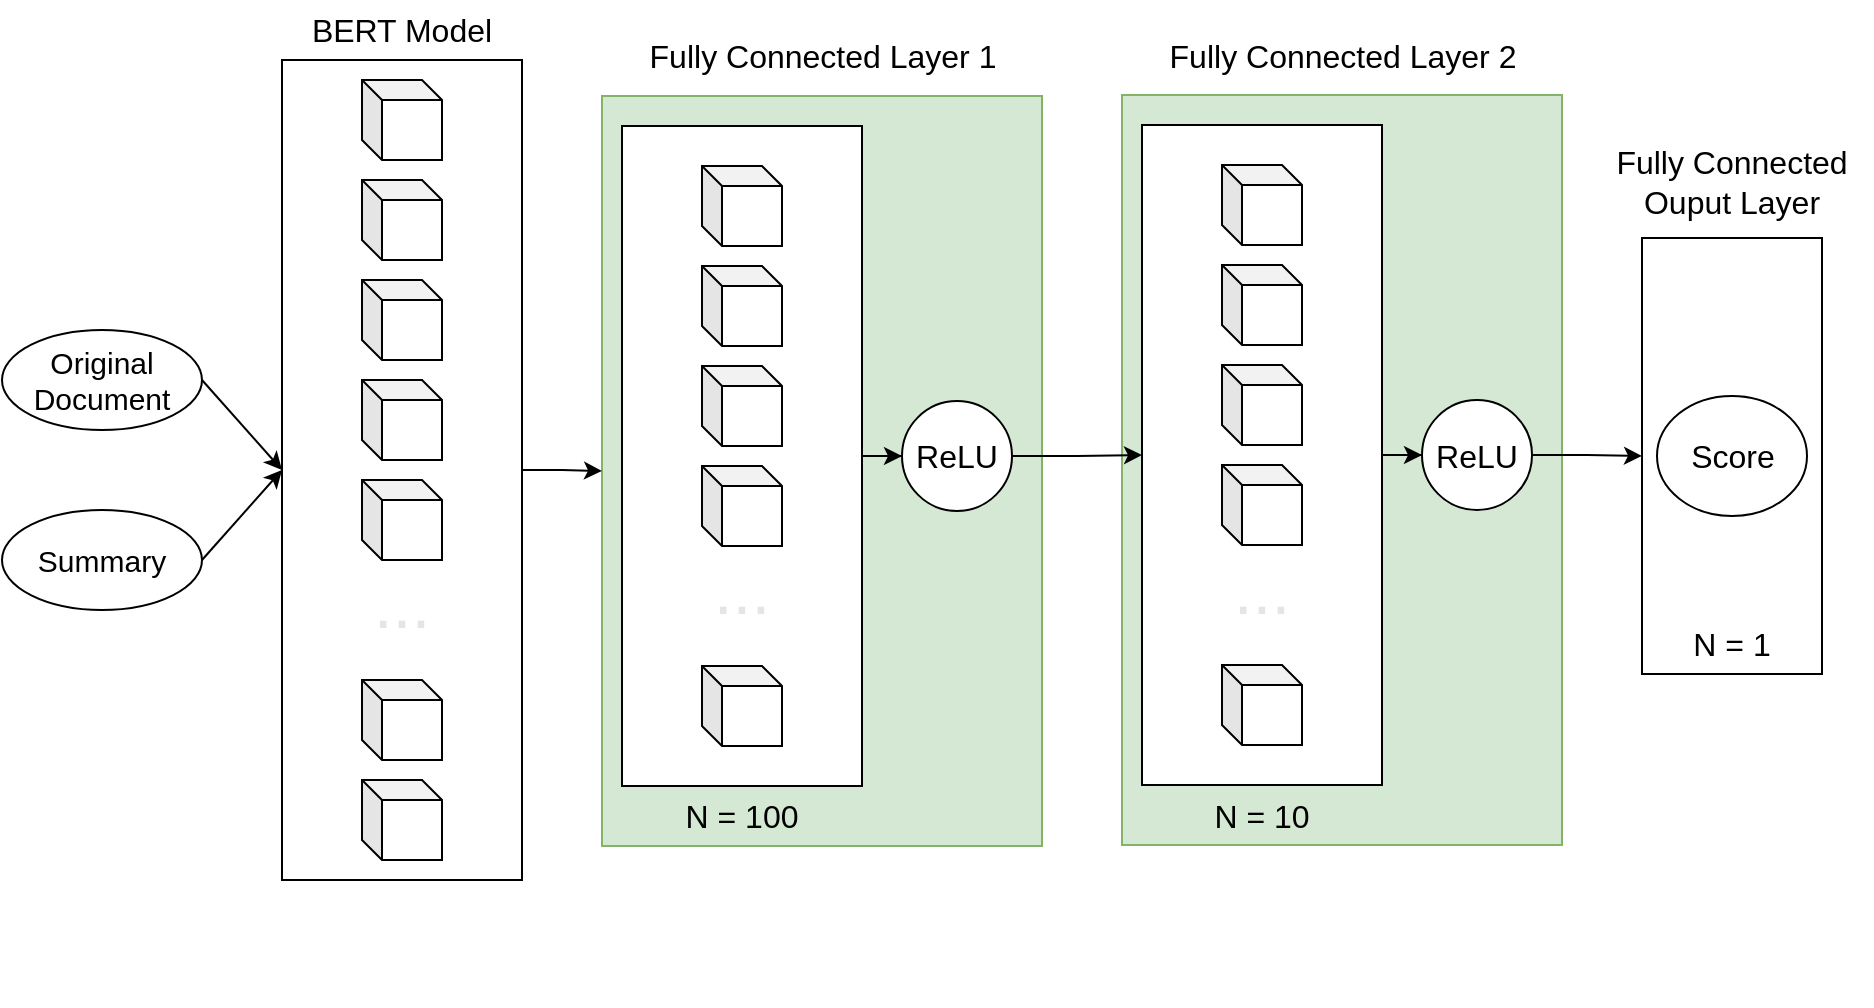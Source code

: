<mxfile version="21.6.1" type="device">
  <diagram name="Page-1" id="_Q9GZ9CPquQKC6xEhxsN">
    <mxGraphModel dx="1434" dy="854" grid="1" gridSize="10" guides="1" tooltips="1" connect="1" arrows="1" fold="1" page="1" pageScale="1" pageWidth="827" pageHeight="1169" math="0" shadow="0">
      <root>
        <mxCell id="0" />
        <mxCell id="1" parent="0" />
        <mxCell id="0T5pM6Y5D5rY4e13pUBA-4" style="rounded=0;orthogonalLoop=1;jettySize=auto;html=1;entryX=0;entryY=0.5;entryDx=0;entryDy=0;endArrow=classic;endFill=1;exitX=1;exitY=0.5;exitDx=0;exitDy=0;" parent="1" source="0T5pM6Y5D5rY4e13pUBA-1" target="0T5pM6Y5D5rY4e13pUBA-6" edge="1">
          <mxGeometry relative="1" as="geometry">
            <mxPoint x="290.002" y="358.208" as="sourcePoint" />
            <mxPoint x="336.04" y="380" as="targetPoint" />
          </mxGeometry>
        </mxCell>
        <mxCell id="0T5pM6Y5D5rY4e13pUBA-1" value="&lt;font style=&quot;font-size: 15px;&quot;&gt;Summary&lt;/font&gt;" style="ellipse;whiteSpace=wrap;html=1;" parent="1" vertex="1">
          <mxGeometry x="180" y="400" width="100" height="50" as="geometry" />
        </mxCell>
        <mxCell id="0T5pM6Y5D5rY4e13pUBA-21" value="" style="group" parent="1" vertex="1" connectable="0">
          <mxGeometry x="310" y="145" width="140" height="440" as="geometry" />
        </mxCell>
        <mxCell id="0T5pM6Y5D5rY4e13pUBA-6" value="" style="rounded=0;whiteSpace=wrap;html=1;" parent="0T5pM6Y5D5rY4e13pUBA-21" vertex="1">
          <mxGeometry x="10" y="30" width="120" height="410" as="geometry" />
        </mxCell>
        <mxCell id="0T5pM6Y5D5rY4e13pUBA-10" value="" style="shape=cube;whiteSpace=wrap;html=1;boundedLbl=1;backgroundOutline=1;darkOpacity=0.05;darkOpacity2=0.1;size=10;" parent="0T5pM6Y5D5rY4e13pUBA-21" vertex="1">
          <mxGeometry x="50" y="40" width="40" height="40" as="geometry" />
        </mxCell>
        <mxCell id="0T5pM6Y5D5rY4e13pUBA-11" value="" style="shape=cube;whiteSpace=wrap;html=1;boundedLbl=1;backgroundOutline=1;darkOpacity=0.05;darkOpacity2=0.1;size=10;" parent="0T5pM6Y5D5rY4e13pUBA-21" vertex="1">
          <mxGeometry x="50" y="90" width="40" height="40" as="geometry" />
        </mxCell>
        <mxCell id="0T5pM6Y5D5rY4e13pUBA-12" value="" style="shape=cube;whiteSpace=wrap;html=1;boundedLbl=1;backgroundOutline=1;darkOpacity=0.05;darkOpacity2=0.1;size=10;" parent="0T5pM6Y5D5rY4e13pUBA-21" vertex="1">
          <mxGeometry x="50" y="140" width="40" height="40" as="geometry" />
        </mxCell>
        <mxCell id="0T5pM6Y5D5rY4e13pUBA-13" value="" style="shape=cube;whiteSpace=wrap;html=1;boundedLbl=1;backgroundOutline=1;darkOpacity=0.05;darkOpacity2=0.1;size=10;" parent="0T5pM6Y5D5rY4e13pUBA-21" vertex="1">
          <mxGeometry x="50" y="190" width="40" height="40" as="geometry" />
        </mxCell>
        <mxCell id="0T5pM6Y5D5rY4e13pUBA-14" value="" style="shape=cube;whiteSpace=wrap;html=1;boundedLbl=1;backgroundOutline=1;darkOpacity=0.05;darkOpacity2=0.1;size=10;" parent="0T5pM6Y5D5rY4e13pUBA-21" vertex="1">
          <mxGeometry x="50" y="240" width="40" height="40" as="geometry" />
        </mxCell>
        <mxCell id="0T5pM6Y5D5rY4e13pUBA-16" value="" style="shape=cube;whiteSpace=wrap;html=1;boundedLbl=1;backgroundOutline=1;darkOpacity=0.05;darkOpacity2=0.1;size=10;" parent="0T5pM6Y5D5rY4e13pUBA-21" vertex="1">
          <mxGeometry x="50" y="340" width="40" height="40" as="geometry" />
        </mxCell>
        <mxCell id="0T5pM6Y5D5rY4e13pUBA-17" value="" style="shape=cube;whiteSpace=wrap;html=1;boundedLbl=1;backgroundOutline=1;darkOpacity=0.05;darkOpacity2=0.1;size=10;" parent="0T5pM6Y5D5rY4e13pUBA-21" vertex="1">
          <mxGeometry x="50" y="390" width="40" height="40" as="geometry" />
        </mxCell>
        <mxCell id="0T5pM6Y5D5rY4e13pUBA-18" value="&lt;font style=&quot;font-size: 16px;&quot;&gt;BERT Model&lt;/font&gt;" style="text;html=1;strokeColor=none;fillColor=none;align=center;verticalAlign=middle;whiteSpace=wrap;rounded=0;fontSize=14;" parent="0T5pM6Y5D5rY4e13pUBA-21" vertex="1">
          <mxGeometry width="140" height="30" as="geometry" />
        </mxCell>
        <mxCell id="0T5pM6Y5D5rY4e13pUBA-23" value="..." style="text;html=1;strokeColor=none;fillColor=none;align=center;verticalAlign=bottom;whiteSpace=wrap;rounded=0;fontSize=34;fontColor=#e5e5e5;labelPosition=center;verticalLabelPosition=middle;" parent="0T5pM6Y5D5rY4e13pUBA-21" vertex="1">
          <mxGeometry x="40" y="295" width="60" height="30" as="geometry" />
        </mxCell>
        <mxCell id="0T5pM6Y5D5rY4e13pUBA-50" value="" style="group" parent="1" vertex="1" connectable="0">
          <mxGeometry x="500" y="158" width="262" height="490" as="geometry" />
        </mxCell>
        <mxCell id="0T5pM6Y5D5rY4e13pUBA-49" value="" style="rounded=0;whiteSpace=wrap;html=1;fillColor=#d5e8d4;strokeColor=#82b366;" parent="0T5pM6Y5D5rY4e13pUBA-50" vertex="1">
          <mxGeometry x="-20" y="35" width="220" height="375" as="geometry" />
        </mxCell>
        <mxCell id="0T5pM6Y5D5rY4e13pUBA-36" value="" style="rounded=0;whiteSpace=wrap;html=1;" parent="0T5pM6Y5D5rY4e13pUBA-50" vertex="1">
          <mxGeometry x="-10" y="50" width="120" height="330" as="geometry" />
        </mxCell>
        <mxCell id="0T5pM6Y5D5rY4e13pUBA-37" value="&lt;font style=&quot;font-size: 16px;&quot;&gt;Fully Connected Layer 1&lt;/font&gt;" style="text;html=1;strokeColor=none;fillColor=none;align=center;verticalAlign=middle;whiteSpace=wrap;rounded=0;fontSize=14;" parent="0T5pM6Y5D5rY4e13pUBA-50" vertex="1">
          <mxGeometry x="0.5" width="179" height="30" as="geometry" />
        </mxCell>
        <mxCell id="0T5pM6Y5D5rY4e13pUBA-38" value="" style="shape=cube;whiteSpace=wrap;html=1;boundedLbl=1;backgroundOutline=1;darkOpacity=0.05;darkOpacity2=0.1;size=10;" parent="0T5pM6Y5D5rY4e13pUBA-50" vertex="1">
          <mxGeometry x="30" y="70" width="40" height="40" as="geometry" />
        </mxCell>
        <mxCell id="0T5pM6Y5D5rY4e13pUBA-39" value="" style="shape=cube;whiteSpace=wrap;html=1;boundedLbl=1;backgroundOutline=1;darkOpacity=0.05;darkOpacity2=0.1;size=10;" parent="0T5pM6Y5D5rY4e13pUBA-50" vertex="1">
          <mxGeometry x="30" y="120" width="40" height="40" as="geometry" />
        </mxCell>
        <mxCell id="0T5pM6Y5D5rY4e13pUBA-40" value="" style="shape=cube;whiteSpace=wrap;html=1;boundedLbl=1;backgroundOutline=1;darkOpacity=0.05;darkOpacity2=0.1;size=10;" parent="0T5pM6Y5D5rY4e13pUBA-50" vertex="1">
          <mxGeometry x="30" y="170" width="40" height="40" as="geometry" />
        </mxCell>
        <mxCell id="0T5pM6Y5D5rY4e13pUBA-41" value="" style="shape=cube;whiteSpace=wrap;html=1;boundedLbl=1;backgroundOutline=1;darkOpacity=0.05;darkOpacity2=0.1;size=10;" parent="0T5pM6Y5D5rY4e13pUBA-50" vertex="1">
          <mxGeometry x="30" y="220" width="40" height="40" as="geometry" />
        </mxCell>
        <mxCell id="0T5pM6Y5D5rY4e13pUBA-42" value="" style="shape=cube;whiteSpace=wrap;html=1;boundedLbl=1;backgroundOutline=1;darkOpacity=0.05;darkOpacity2=0.1;size=10;" parent="0T5pM6Y5D5rY4e13pUBA-50" vertex="1">
          <mxGeometry x="30" y="320" width="40" height="40" as="geometry" />
        </mxCell>
        <mxCell id="0T5pM6Y5D5rY4e13pUBA-43" value="..." style="text;html=1;strokeColor=none;fillColor=none;align=center;verticalAlign=bottom;whiteSpace=wrap;rounded=0;fontSize=34;fontColor=#e5e5e5;labelPosition=center;verticalLabelPosition=middle;" parent="0T5pM6Y5D5rY4e13pUBA-50" vertex="1">
          <mxGeometry x="20" y="275" width="60" height="30" as="geometry" />
        </mxCell>
        <mxCell id="0T5pM6Y5D5rY4e13pUBA-44" value="&lt;font style=&quot;font-size: 16px;&quot;&gt;N = 100&lt;/font&gt;" style="text;html=1;strokeColor=none;fillColor=none;align=center;verticalAlign=middle;whiteSpace=wrap;rounded=0;" parent="0T5pM6Y5D5rY4e13pUBA-50" vertex="1">
          <mxGeometry x="-20" y="380" width="140" height="30" as="geometry" />
        </mxCell>
        <mxCell id="0T5pM6Y5D5rY4e13pUBA-46" value="&lt;font style=&quot;font-size: 16px;&quot;&gt;ReLU&lt;/font&gt;" style="ellipse;whiteSpace=wrap;html=1;aspect=fixed;" parent="0T5pM6Y5D5rY4e13pUBA-50" vertex="1">
          <mxGeometry x="130" y="187.5" width="55" height="55" as="geometry" />
        </mxCell>
        <mxCell id="0T5pM6Y5D5rY4e13pUBA-48" style="edgeStyle=orthogonalEdgeStyle;rounded=0;orthogonalLoop=1;jettySize=auto;html=1;" parent="0T5pM6Y5D5rY4e13pUBA-50" source="0T5pM6Y5D5rY4e13pUBA-36" target="0T5pM6Y5D5rY4e13pUBA-46" edge="1">
          <mxGeometry relative="1" as="geometry" />
        </mxCell>
        <mxCell id="0T5pM6Y5D5rY4e13pUBA-67" value="" style="rounded=0;whiteSpace=wrap;html=1;" parent="1" vertex="1">
          <mxGeometry x="1000" y="264" width="90" height="218" as="geometry" />
        </mxCell>
        <mxCell id="0T5pM6Y5D5rY4e13pUBA-68" value="&lt;font style=&quot;font-size: 16px;&quot;&gt;Fully Connected Ouput Layer&lt;/font&gt;" style="text;html=1;strokeColor=none;fillColor=none;align=center;verticalAlign=middle;whiteSpace=wrap;rounded=0;fontSize=14;" parent="1" vertex="1">
          <mxGeometry x="975" y="220.5" width="140" height="30" as="geometry" />
        </mxCell>
        <mxCell id="thc0bCp2HW3JLyS4A55a-2" value="" style="rounded=0;whiteSpace=wrap;html=1;fillColor=#d5e8d4;strokeColor=#82b366;" parent="1" vertex="1">
          <mxGeometry x="740" y="192.5" width="220" height="375" as="geometry" />
        </mxCell>
        <mxCell id="thc0bCp2HW3JLyS4A55a-3" value="" style="rounded=0;whiteSpace=wrap;html=1;" parent="1" vertex="1">
          <mxGeometry x="750" y="207.5" width="120" height="330" as="geometry" />
        </mxCell>
        <mxCell id="thc0bCp2HW3JLyS4A55a-4" value="&lt;font style=&quot;font-size: 16px;&quot;&gt;Fully Connected Layer 2&lt;/font&gt;" style="text;html=1;strokeColor=none;fillColor=none;align=center;verticalAlign=middle;whiteSpace=wrap;rounded=0;fontSize=14;" parent="1" vertex="1">
          <mxGeometry x="760.5" y="158" width="179" height="30" as="geometry" />
        </mxCell>
        <mxCell id="thc0bCp2HW3JLyS4A55a-5" value="" style="shape=cube;whiteSpace=wrap;html=1;boundedLbl=1;backgroundOutline=1;darkOpacity=0.05;darkOpacity2=0.1;size=10;" parent="1" vertex="1">
          <mxGeometry x="790" y="227.5" width="40" height="40" as="geometry" />
        </mxCell>
        <mxCell id="thc0bCp2HW3JLyS4A55a-6" value="" style="shape=cube;whiteSpace=wrap;html=1;boundedLbl=1;backgroundOutline=1;darkOpacity=0.05;darkOpacity2=0.1;size=10;" parent="1" vertex="1">
          <mxGeometry x="790" y="277.5" width="40" height="40" as="geometry" />
        </mxCell>
        <mxCell id="thc0bCp2HW3JLyS4A55a-7" value="" style="shape=cube;whiteSpace=wrap;html=1;boundedLbl=1;backgroundOutline=1;darkOpacity=0.05;darkOpacity2=0.1;size=10;" parent="1" vertex="1">
          <mxGeometry x="790" y="327.5" width="40" height="40" as="geometry" />
        </mxCell>
        <mxCell id="thc0bCp2HW3JLyS4A55a-8" value="" style="shape=cube;whiteSpace=wrap;html=1;boundedLbl=1;backgroundOutline=1;darkOpacity=0.05;darkOpacity2=0.1;size=10;" parent="1" vertex="1">
          <mxGeometry x="790" y="377.5" width="40" height="40" as="geometry" />
        </mxCell>
        <mxCell id="thc0bCp2HW3JLyS4A55a-9" value="" style="shape=cube;whiteSpace=wrap;html=1;boundedLbl=1;backgroundOutline=1;darkOpacity=0.05;darkOpacity2=0.1;size=10;" parent="1" vertex="1">
          <mxGeometry x="790" y="477.5" width="40" height="40" as="geometry" />
        </mxCell>
        <mxCell id="thc0bCp2HW3JLyS4A55a-10" value="..." style="text;html=1;strokeColor=none;fillColor=none;align=center;verticalAlign=bottom;whiteSpace=wrap;rounded=0;fontSize=34;fontColor=#e5e5e5;labelPosition=center;verticalLabelPosition=middle;" parent="1" vertex="1">
          <mxGeometry x="780" y="432.5" width="60" height="30" as="geometry" />
        </mxCell>
        <mxCell id="thc0bCp2HW3JLyS4A55a-11" value="&lt;font style=&quot;font-size: 16px;&quot;&gt;N = 10&lt;/font&gt;" style="text;html=1;strokeColor=none;fillColor=none;align=center;verticalAlign=middle;whiteSpace=wrap;rounded=0;" parent="1" vertex="1">
          <mxGeometry x="740" y="537.5" width="140" height="30" as="geometry" />
        </mxCell>
        <mxCell id="thc0bCp2HW3JLyS4A55a-15" style="edgeStyle=orthogonalEdgeStyle;rounded=0;orthogonalLoop=1;jettySize=auto;html=1;exitX=1;exitY=0.5;exitDx=0;exitDy=0;entryX=0;entryY=0.5;entryDx=0;entryDy=0;" parent="1" source="thc0bCp2HW3JLyS4A55a-12" target="0T5pM6Y5D5rY4e13pUBA-67" edge="1">
          <mxGeometry relative="1" as="geometry" />
        </mxCell>
        <mxCell id="thc0bCp2HW3JLyS4A55a-12" value="&lt;font style=&quot;font-size: 16px;&quot;&gt;ReLU&lt;/font&gt;" style="ellipse;whiteSpace=wrap;html=1;aspect=fixed;" parent="1" vertex="1">
          <mxGeometry x="890" y="345" width="55" height="55" as="geometry" />
        </mxCell>
        <mxCell id="thc0bCp2HW3JLyS4A55a-13" style="edgeStyle=orthogonalEdgeStyle;rounded=0;orthogonalLoop=1;jettySize=auto;html=1;" parent="1" source="thc0bCp2HW3JLyS4A55a-3" target="thc0bCp2HW3JLyS4A55a-12" edge="1">
          <mxGeometry relative="1" as="geometry" />
        </mxCell>
        <mxCell id="thc0bCp2HW3JLyS4A55a-14" style="edgeStyle=orthogonalEdgeStyle;rounded=0;orthogonalLoop=1;jettySize=auto;html=1;entryX=0;entryY=0.5;entryDx=0;entryDy=0;" parent="1" source="0T5pM6Y5D5rY4e13pUBA-46" target="thc0bCp2HW3JLyS4A55a-3" edge="1">
          <mxGeometry relative="1" as="geometry" />
        </mxCell>
        <mxCell id="CQJqJF0PlVP-YLF-5X6d-3" value="&lt;font style=&quot;font-size: 16px;&quot;&gt;Score&lt;/font&gt;" style="ellipse;whiteSpace=wrap;html=1;" parent="1" vertex="1">
          <mxGeometry x="1007.5" y="343" width="75" height="60" as="geometry" />
        </mxCell>
        <mxCell id="aTGz9FesERnNjyJ90T62-4" style="edgeStyle=orthogonalEdgeStyle;rounded=0;orthogonalLoop=1;jettySize=auto;html=1;exitX=1;exitY=0.5;exitDx=0;exitDy=0;entryX=0;entryY=0.5;entryDx=0;entryDy=0;" edge="1" parent="1" source="0T5pM6Y5D5rY4e13pUBA-6" target="0T5pM6Y5D5rY4e13pUBA-49">
          <mxGeometry relative="1" as="geometry" />
        </mxCell>
        <mxCell id="aTGz9FesERnNjyJ90T62-6" style="rounded=0;orthogonalLoop=1;jettySize=auto;html=1;exitX=1;exitY=0.5;exitDx=0;exitDy=0;entryX=0;entryY=0.5;entryDx=0;entryDy=0;" edge="1" parent="1" source="aTGz9FesERnNjyJ90T62-5" target="0T5pM6Y5D5rY4e13pUBA-6">
          <mxGeometry relative="1" as="geometry" />
        </mxCell>
        <mxCell id="aTGz9FesERnNjyJ90T62-5" value="&lt;font style=&quot;font-size: 15px;&quot;&gt;Original Document&lt;/font&gt;" style="ellipse;whiteSpace=wrap;html=1;" vertex="1" parent="1">
          <mxGeometry x="180" y="310" width="100" height="50" as="geometry" />
        </mxCell>
        <mxCell id="aTGz9FesERnNjyJ90T62-7" value="&lt;font style=&quot;font-size: 16px;&quot;&gt;N = 1&lt;/font&gt;" style="text;html=1;strokeColor=none;fillColor=none;align=center;verticalAlign=middle;whiteSpace=wrap;rounded=0;" vertex="1" parent="1">
          <mxGeometry x="975" y="452" width="140" height="30" as="geometry" />
        </mxCell>
      </root>
    </mxGraphModel>
  </diagram>
</mxfile>
